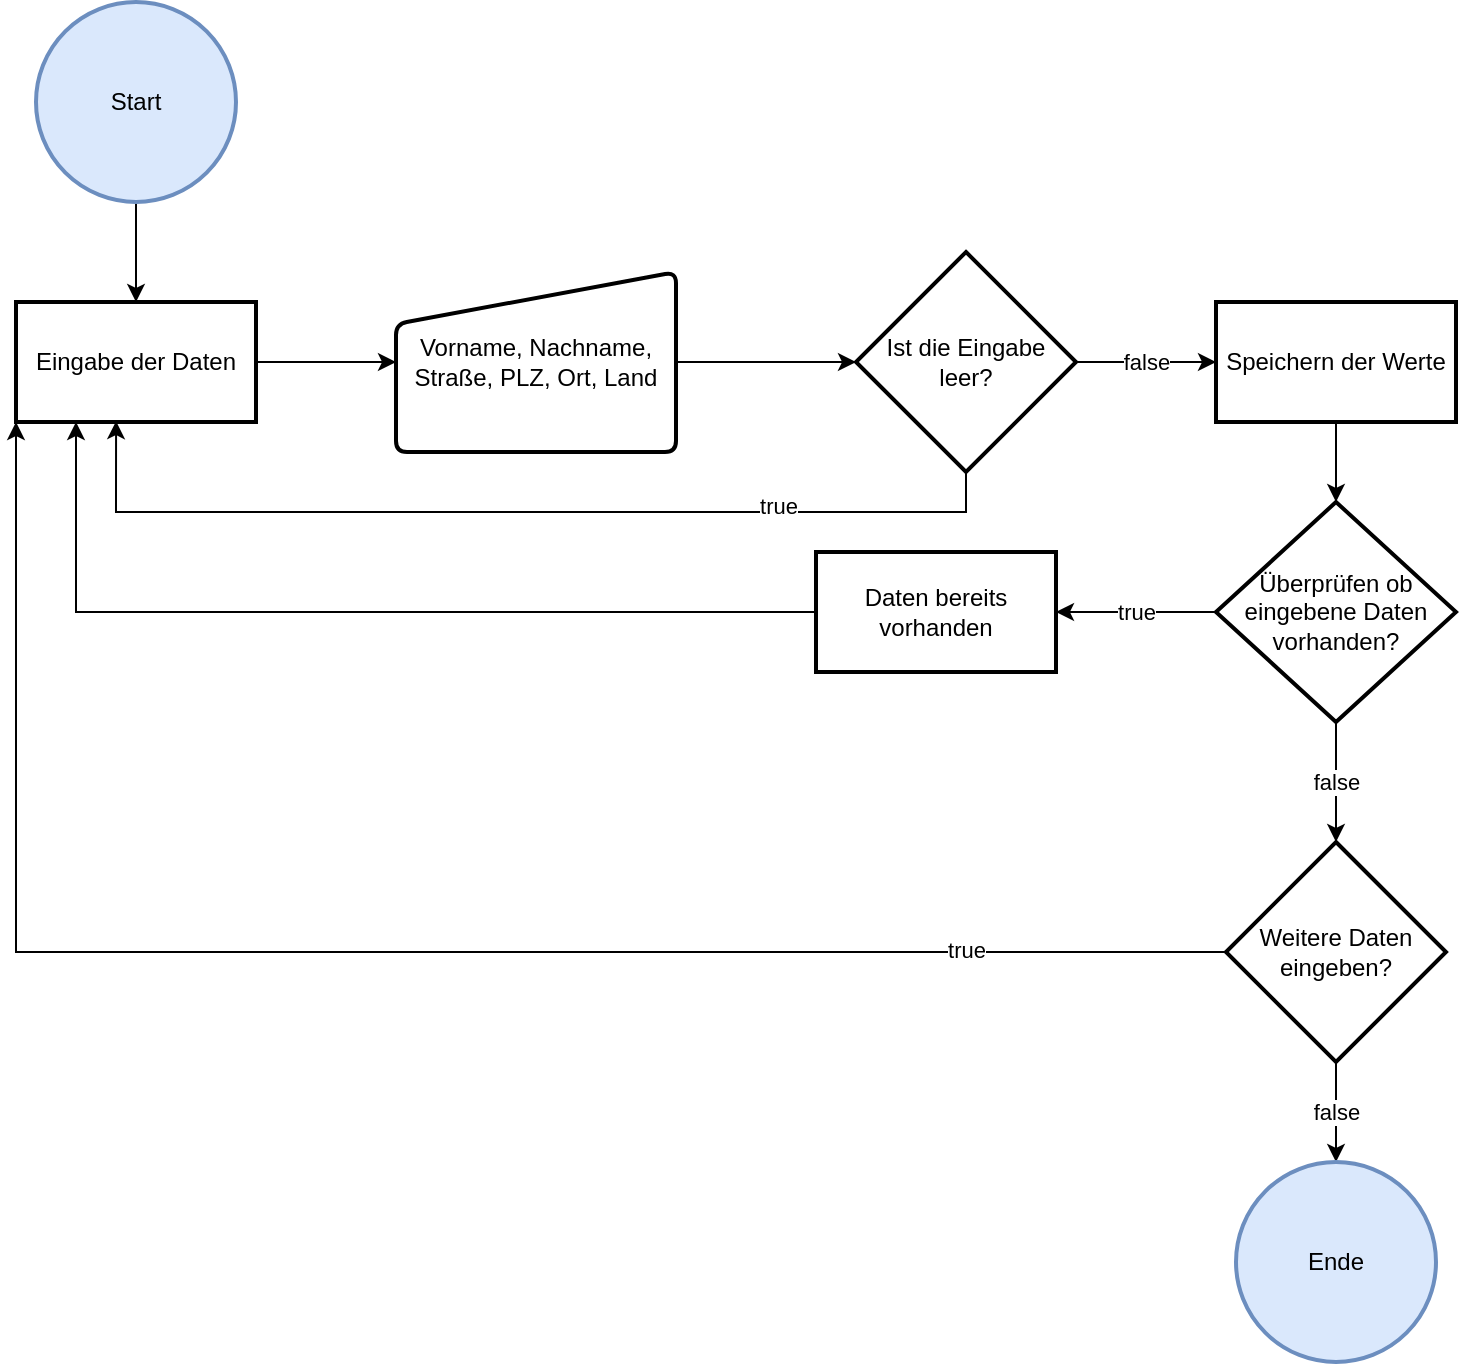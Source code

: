 <mxfile version="19.0.1" type="device"><diagram id="_mYUqVibSMzVaXV3l13q" name="Seite-1"><mxGraphModel dx="1038" dy="641" grid="1" gridSize="10" guides="1" tooltips="1" connect="1" arrows="1" fold="1" page="1" pageScale="1" pageWidth="827" pageHeight="1169" math="0" shadow="0"><root><mxCell id="0"/><mxCell id="1" parent="0"/><mxCell id="ARFfM500KmWifLFXX4tV-3" value="" style="edgeStyle=orthogonalEdgeStyle;rounded=0;orthogonalLoop=1;jettySize=auto;html=1;" parent="1" source="ARFfM500KmWifLFXX4tV-1" target="ARFfM500KmWifLFXX4tV-2" edge="1"><mxGeometry relative="1" as="geometry"/></mxCell><mxCell id="ARFfM500KmWifLFXX4tV-1" value="Start" style="strokeWidth=2;html=1;shape=mxgraph.flowchart.start_2;whiteSpace=wrap;fillColor=#dae8fc;strokeColor=#6c8ebf;" parent="1" vertex="1"><mxGeometry x="50" y="40" width="100" height="100" as="geometry"/></mxCell><mxCell id="ARFfM500KmWifLFXX4tV-11" value="" style="edgeStyle=orthogonalEdgeStyle;rounded=0;orthogonalLoop=1;jettySize=auto;html=1;" parent="1" source="ARFfM500KmWifLFXX4tV-2" target="ARFfM500KmWifLFXX4tV-10" edge="1"><mxGeometry relative="1" as="geometry"/></mxCell><mxCell id="ARFfM500KmWifLFXX4tV-2" value="Eingabe der Daten" style="whiteSpace=wrap;html=1;strokeWidth=2;" parent="1" vertex="1"><mxGeometry x="40" y="190" width="120" height="60" as="geometry"/></mxCell><mxCell id="ARFfM500KmWifLFXX4tV-7" value="false" style="edgeStyle=orthogonalEdgeStyle;rounded=0;orthogonalLoop=1;jettySize=auto;html=1;" parent="1" source="ARFfM500KmWifLFXX4tV-4" target="ARFfM500KmWifLFXX4tV-6" edge="1"><mxGeometry relative="1" as="geometry"/></mxCell><mxCell id="ARFfM500KmWifLFXX4tV-13" style="edgeStyle=orthogonalEdgeStyle;rounded=0;orthogonalLoop=1;jettySize=auto;html=1;entryX=0.417;entryY=0.993;entryDx=0;entryDy=0;entryPerimeter=0;exitX=0.5;exitY=1;exitDx=0;exitDy=0;" parent="1" source="ARFfM500KmWifLFXX4tV-4" target="ARFfM500KmWifLFXX4tV-2" edge="1"><mxGeometry relative="1" as="geometry"/></mxCell><mxCell id="ARFfM500KmWifLFXX4tV-14" value="true" style="edgeLabel;html=1;align=center;verticalAlign=middle;resizable=0;points=[];" parent="ARFfM500KmWifLFXX4tV-13" vertex="1" connectable="0"><mxGeometry x="-0.533" y="-3" relative="1" as="geometry"><mxPoint as="offset"/></mxGeometry></mxCell><mxCell id="ARFfM500KmWifLFXX4tV-4" value="Ist die Eingabe leer?" style="rhombus;whiteSpace=wrap;html=1;strokeWidth=2;" parent="1" vertex="1"><mxGeometry x="460" y="165" width="110" height="110" as="geometry"/></mxCell><mxCell id="abM4nCFLEQupaOMDfwjA-2" value="" style="edgeStyle=orthogonalEdgeStyle;rounded=0;orthogonalLoop=1;jettySize=auto;html=1;" edge="1" parent="1" source="ARFfM500KmWifLFXX4tV-6" target="abM4nCFLEQupaOMDfwjA-1"><mxGeometry relative="1" as="geometry"/></mxCell><mxCell id="ARFfM500KmWifLFXX4tV-6" value="Speichern der Werte" style="whiteSpace=wrap;html=1;strokeWidth=2;" parent="1" vertex="1"><mxGeometry x="640" y="190" width="120" height="60" as="geometry"/></mxCell><mxCell id="ARFfM500KmWifLFXX4tV-12" value="" style="edgeStyle=orthogonalEdgeStyle;rounded=0;orthogonalLoop=1;jettySize=auto;html=1;" parent="1" source="ARFfM500KmWifLFXX4tV-10" target="ARFfM500KmWifLFXX4tV-4" edge="1"><mxGeometry relative="1" as="geometry"/></mxCell><mxCell id="ARFfM500KmWifLFXX4tV-10" value="Vorname, Nachname, Straße, PLZ, Ort, Land" style="html=1;strokeWidth=2;shape=manualInput;whiteSpace=wrap;rounded=1;size=26;arcSize=11;" parent="1" vertex="1"><mxGeometry x="230" y="175" width="140" height="90" as="geometry"/></mxCell><mxCell id="ARFfM500KmWifLFXX4tV-20" value="false" style="edgeStyle=orthogonalEdgeStyle;rounded=0;orthogonalLoop=1;jettySize=auto;html=1;" parent="1" source="ARFfM500KmWifLFXX4tV-17" target="ARFfM500KmWifLFXX4tV-19" edge="1"><mxGeometry relative="1" as="geometry"/></mxCell><mxCell id="ARFfM500KmWifLFXX4tV-21" style="edgeStyle=orthogonalEdgeStyle;rounded=0;orthogonalLoop=1;jettySize=auto;html=1;entryX=0;entryY=1;entryDx=0;entryDy=0;" parent="1" source="ARFfM500KmWifLFXX4tV-17" target="ARFfM500KmWifLFXX4tV-2" edge="1"><mxGeometry relative="1" as="geometry"/></mxCell><mxCell id="ARFfM500KmWifLFXX4tV-22" value="true" style="edgeLabel;html=1;align=center;verticalAlign=middle;resizable=0;points=[];" parent="ARFfM500KmWifLFXX4tV-21" vertex="1" connectable="0"><mxGeometry x="-0.7" y="-1" relative="1" as="geometry"><mxPoint as="offset"/></mxGeometry></mxCell><mxCell id="ARFfM500KmWifLFXX4tV-17" value="Weitere Daten eingeben?" style="rhombus;whiteSpace=wrap;html=1;strokeWidth=2;" parent="1" vertex="1"><mxGeometry x="645" y="460" width="110" height="110" as="geometry"/></mxCell><mxCell id="ARFfM500KmWifLFXX4tV-19" value="Ende" style="strokeWidth=2;html=1;shape=mxgraph.flowchart.start_2;whiteSpace=wrap;fillColor=#dae8fc;strokeColor=#6c8ebf;" parent="1" vertex="1"><mxGeometry x="650" y="620" width="100" height="100" as="geometry"/></mxCell><mxCell id="abM4nCFLEQupaOMDfwjA-3" value="false" style="edgeStyle=orthogonalEdgeStyle;rounded=0;orthogonalLoop=1;jettySize=auto;html=1;" edge="1" parent="1" source="abM4nCFLEQupaOMDfwjA-1" target="ARFfM500KmWifLFXX4tV-17"><mxGeometry relative="1" as="geometry"/></mxCell><mxCell id="abM4nCFLEQupaOMDfwjA-7" value="true" style="edgeStyle=orthogonalEdgeStyle;rounded=0;orthogonalLoop=1;jettySize=auto;html=1;" edge="1" parent="1" source="abM4nCFLEQupaOMDfwjA-1" target="abM4nCFLEQupaOMDfwjA-6"><mxGeometry relative="1" as="geometry"/></mxCell><mxCell id="abM4nCFLEQupaOMDfwjA-1" value="Überprüfen ob eingebene Daten vorhanden?" style="rhombus;whiteSpace=wrap;html=1;strokeWidth=2;" vertex="1" parent="1"><mxGeometry x="640" y="290" width="120" height="110" as="geometry"/></mxCell><mxCell id="abM4nCFLEQupaOMDfwjA-8" style="edgeStyle=orthogonalEdgeStyle;rounded=0;orthogonalLoop=1;jettySize=auto;html=1;entryX=0.25;entryY=1;entryDx=0;entryDy=0;" edge="1" parent="1" source="abM4nCFLEQupaOMDfwjA-6" target="ARFfM500KmWifLFXX4tV-2"><mxGeometry relative="1" as="geometry"/></mxCell><mxCell id="abM4nCFLEQupaOMDfwjA-6" value="Daten bereits vorhanden" style="whiteSpace=wrap;html=1;strokeWidth=2;" vertex="1" parent="1"><mxGeometry x="440" y="315" width="120" height="60" as="geometry"/></mxCell></root></mxGraphModel></diagram></mxfile>